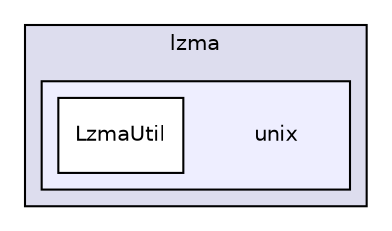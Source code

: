 digraph "source/ZipLib/extlibs/lzma/unix" {
  compound=true
  node [ fontsize="10", fontname="Helvetica"];
  edge [ labelfontsize="10", labelfontname="Helvetica"];
  subgraph clusterdir_7cd32a9182f232de99ed3fc437558b30 {
    graph [ bgcolor="#ddddee", pencolor="black", label="lzma" fontname="Helvetica", fontsize="10", URL="dir_7cd32a9182f232de99ed3fc437558b30.html"]
  subgraph clusterdir_d12f0859e02a2a8673c2948d6487b068 {
    graph [ bgcolor="#eeeeff", pencolor="black", label="" URL="dir_d12f0859e02a2a8673c2948d6487b068.html"];
    dir_d12f0859e02a2a8673c2948d6487b068 [shape=plaintext label="unix"];
  dir_3b208a43097bcce7c02cba9fd9f7d3e4 [shape=box label="LzmaUtil" fillcolor="white" style="filled" URL="dir_3b208a43097bcce7c02cba9fd9f7d3e4.html"];
  }
  }
}
